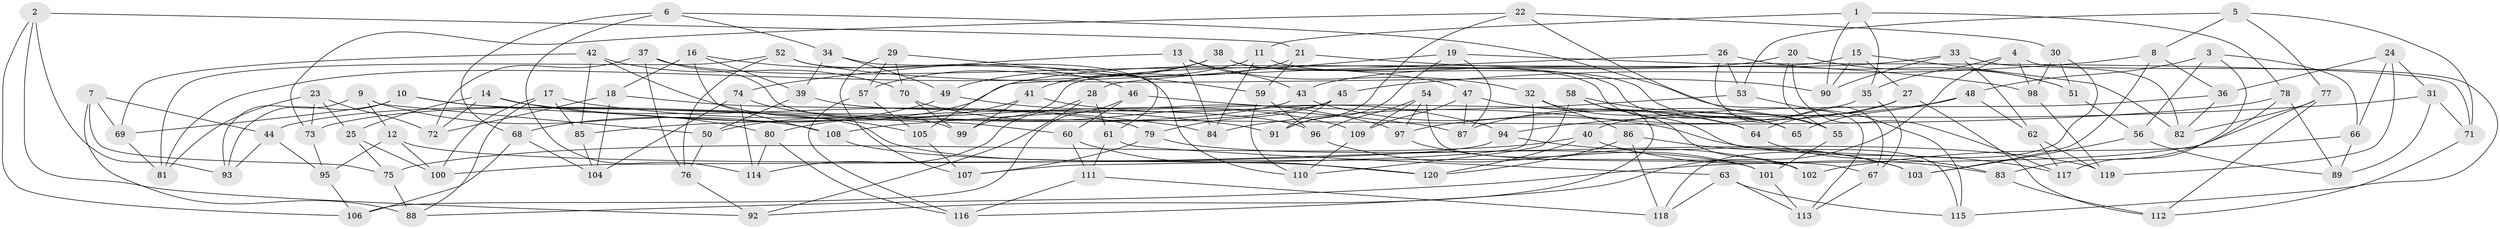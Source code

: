 // coarse degree distribution, {6: 0.5733333333333334, 4: 0.4, 5: 0.02666666666666667}
// Generated by graph-tools (version 1.1) at 2025/24/03/03/25 07:24:29]
// undirected, 120 vertices, 240 edges
graph export_dot {
graph [start="1"]
  node [color=gray90,style=filled];
  1;
  2;
  3;
  4;
  5;
  6;
  7;
  8;
  9;
  10;
  11;
  12;
  13;
  14;
  15;
  16;
  17;
  18;
  19;
  20;
  21;
  22;
  23;
  24;
  25;
  26;
  27;
  28;
  29;
  30;
  31;
  32;
  33;
  34;
  35;
  36;
  37;
  38;
  39;
  40;
  41;
  42;
  43;
  44;
  45;
  46;
  47;
  48;
  49;
  50;
  51;
  52;
  53;
  54;
  55;
  56;
  57;
  58;
  59;
  60;
  61;
  62;
  63;
  64;
  65;
  66;
  67;
  68;
  69;
  70;
  71;
  72;
  73;
  74;
  75;
  76;
  77;
  78;
  79;
  80;
  81;
  82;
  83;
  84;
  85;
  86;
  87;
  88;
  89;
  90;
  91;
  92;
  93;
  94;
  95;
  96;
  97;
  98;
  99;
  100;
  101;
  102;
  103;
  104;
  105;
  106;
  107;
  108;
  109;
  110;
  111;
  112;
  113;
  114;
  115;
  116;
  117;
  118;
  119;
  120;
  1 -- 90;
  1 -- 35;
  1 -- 11;
  1 -- 78;
  2 -- 106;
  2 -- 21;
  2 -- 93;
  2 -- 92;
  3 -- 48;
  3 -- 117;
  3 -- 66;
  3 -- 56;
  4 -- 35;
  4 -- 116;
  4 -- 98;
  4 -- 115;
  5 -- 71;
  5 -- 77;
  5 -- 8;
  5 -- 53;
  6 -- 113;
  6 -- 34;
  6 -- 114;
  6 -- 68;
  7 -- 88;
  7 -- 69;
  7 -- 44;
  7 -- 75;
  8 -- 36;
  8 -- 45;
  8 -- 103;
  9 -- 12;
  9 -- 50;
  9 -- 108;
  9 -- 93;
  10 -- 93;
  10 -- 101;
  10 -- 84;
  10 -- 69;
  11 -- 49;
  11 -- 84;
  11 -- 65;
  12 -- 95;
  12 -- 67;
  12 -- 100;
  13 -- 74;
  13 -- 32;
  13 -- 84;
  13 -- 43;
  14 -- 72;
  14 -- 25;
  14 -- 80;
  14 -- 87;
  15 -- 99;
  15 -- 82;
  15 -- 27;
  15 -- 90;
  16 -- 108;
  16 -- 46;
  16 -- 18;
  16 -- 39;
  17 -- 91;
  17 -- 85;
  17 -- 100;
  17 -- 88;
  18 -- 72;
  18 -- 104;
  18 -- 79;
  19 -- 71;
  19 -- 28;
  19 -- 91;
  19 -- 87;
  20 -- 55;
  20 -- 51;
  20 -- 50;
  20 -- 117;
  21 -- 98;
  21 -- 59;
  21 -- 41;
  22 -- 30;
  22 -- 73;
  22 -- 55;
  22 -- 91;
  23 -- 72;
  23 -- 25;
  23 -- 73;
  23 -- 81;
  24 -- 36;
  24 -- 119;
  24 -- 66;
  24 -- 31;
  25 -- 100;
  25 -- 75;
  26 -- 51;
  26 -- 53;
  26 -- 67;
  26 -- 105;
  27 -- 112;
  27 -- 64;
  27 -- 87;
  28 -- 92;
  28 -- 61;
  28 -- 114;
  29 -- 107;
  29 -- 57;
  29 -- 70;
  29 -- 59;
  30 -- 98;
  30 -- 118;
  30 -- 51;
  31 -- 108;
  31 -- 89;
  31 -- 71;
  32 -- 86;
  32 -- 107;
  32 -- 64;
  33 -- 90;
  33 -- 82;
  33 -- 62;
  33 -- 43;
  34 -- 61;
  34 -- 49;
  34 -- 39;
  35 -- 97;
  35 -- 67;
  36 -- 82;
  36 -- 40;
  37 -- 47;
  37 -- 60;
  37 -- 72;
  37 -- 76;
  38 -- 65;
  38 -- 81;
  38 -- 115;
  38 -- 57;
  39 -- 50;
  39 -- 96;
  40 -- 120;
  40 -- 75;
  40 -- 83;
  41 -- 99;
  41 -- 80;
  41 -- 94;
  42 -- 70;
  42 -- 105;
  42 -- 85;
  42 -- 69;
  43 -- 44;
  43 -- 64;
  44 -- 93;
  44 -- 95;
  45 -- 73;
  45 -- 79;
  45 -- 91;
  46 -- 60;
  46 -- 106;
  46 -- 117;
  47 -- 55;
  47 -- 87;
  47 -- 109;
  48 -- 94;
  48 -- 62;
  48 -- 65;
  49 -- 68;
  49 -- 97;
  50 -- 76;
  51 -- 56;
  52 -- 76;
  52 -- 90;
  52 -- 110;
  52 -- 81;
  53 -- 84;
  53 -- 115;
  54 -- 102;
  54 -- 96;
  54 -- 109;
  54 -- 97;
  55 -- 101;
  56 -- 89;
  56 -- 103;
  57 -- 105;
  57 -- 116;
  58 -- 102;
  58 -- 110;
  58 -- 65;
  58 -- 92;
  59 -- 96;
  59 -- 110;
  60 -- 120;
  60 -- 111;
  61 -- 63;
  61 -- 111;
  62 -- 119;
  62 -- 117;
  63 -- 118;
  63 -- 115;
  63 -- 113;
  64 -- 83;
  66 -- 89;
  66 -- 102;
  67 -- 113;
  68 -- 106;
  68 -- 104;
  69 -- 81;
  70 -- 99;
  70 -- 109;
  71 -- 112;
  73 -- 95;
  74 -- 104;
  74 -- 114;
  74 -- 99;
  75 -- 88;
  76 -- 92;
  77 -- 112;
  77 -- 88;
  77 -- 82;
  78 -- 83;
  78 -- 89;
  78 -- 85;
  79 -- 119;
  79 -- 107;
  80 -- 114;
  80 -- 116;
  83 -- 112;
  85 -- 104;
  86 -- 103;
  86 -- 120;
  86 -- 118;
  94 -- 103;
  94 -- 100;
  95 -- 106;
  96 -- 102;
  97 -- 101;
  98 -- 119;
  101 -- 113;
  105 -- 107;
  108 -- 120;
  109 -- 110;
  111 -- 118;
  111 -- 116;
}
